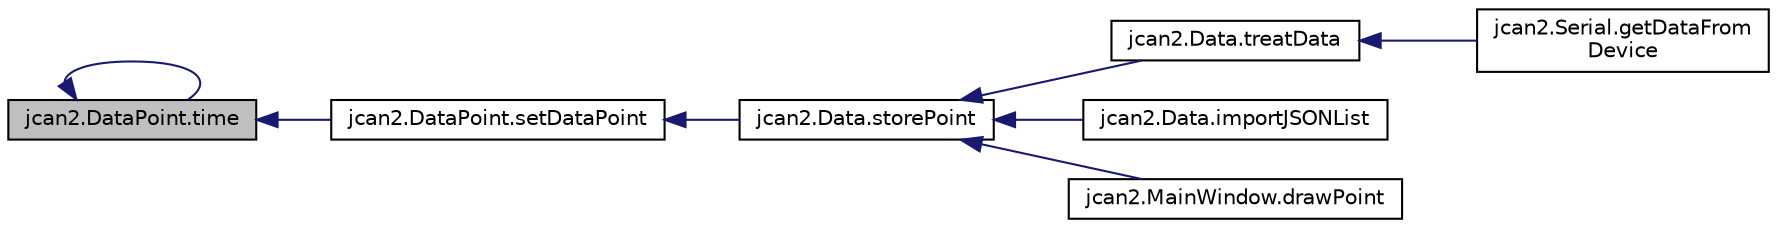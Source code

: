digraph "jcan2.DataPoint.time"
{
  edge [fontname="Helvetica",fontsize="10",labelfontname="Helvetica",labelfontsize="10"];
  node [fontname="Helvetica",fontsize="10",shape=record];
  rankdir="LR";
  Node1 [label="jcan2.DataPoint.time",height=0.2,width=0.4,color="black", fillcolor="grey75", style="filled", fontcolor="black"];
  Node1 -> Node2 [dir="back",color="midnightblue",fontsize="10",style="solid",fontname="Helvetica"];
  Node2 [label="jcan2.DataPoint.setDataPoint",height=0.2,width=0.4,color="black", fillcolor="white", style="filled",URL="$classjcan2_1_1_data_point.html#ac1d6de759e0647ce0622dcaece77f993"];
  Node2 -> Node3 [dir="back",color="midnightblue",fontsize="10",style="solid",fontname="Helvetica"];
  Node3 [label="jcan2.Data.storePoint",height=0.2,width=0.4,color="black", fillcolor="white", style="filled",URL="$classjcan2_1_1_data.html#ab2d814a20d964fafc18e322961e7502d"];
  Node3 -> Node4 [dir="back",color="midnightblue",fontsize="10",style="solid",fontname="Helvetica"];
  Node4 [label="jcan2.Data.treatData",height=0.2,width=0.4,color="black", fillcolor="white", style="filled",URL="$classjcan2_1_1_data.html#a46f0b60ede6b52333a244f6b64f1df79"];
  Node4 -> Node5 [dir="back",color="midnightblue",fontsize="10",style="solid",fontname="Helvetica"];
  Node5 [label="jcan2.Serial.getDataFrom\lDevice",height=0.2,width=0.4,color="black", fillcolor="white", style="filled",URL="$classjcan2_1_1_serial.html#ac148e30d986f78e80022c5f627045896"];
  Node3 -> Node6 [dir="back",color="midnightblue",fontsize="10",style="solid",fontname="Helvetica"];
  Node6 [label="jcan2.Data.importJSONList",height=0.2,width=0.4,color="black", fillcolor="white", style="filled",URL="$classjcan2_1_1_data.html#ad5b7045b7e2e9d4a1bbc1b324615e90f"];
  Node3 -> Node7 [dir="back",color="midnightblue",fontsize="10",style="solid",fontname="Helvetica"];
  Node7 [label="jcan2.MainWindow.drawPoint",height=0.2,width=0.4,color="black", fillcolor="white", style="filled",URL="$classjcan2_1_1_main_window.html#a654294d960a34700bd98ae93535abb0f"];
  Node1 -> Node1 [dir="back",color="midnightblue",fontsize="10",style="solid",fontname="Helvetica"];
}
